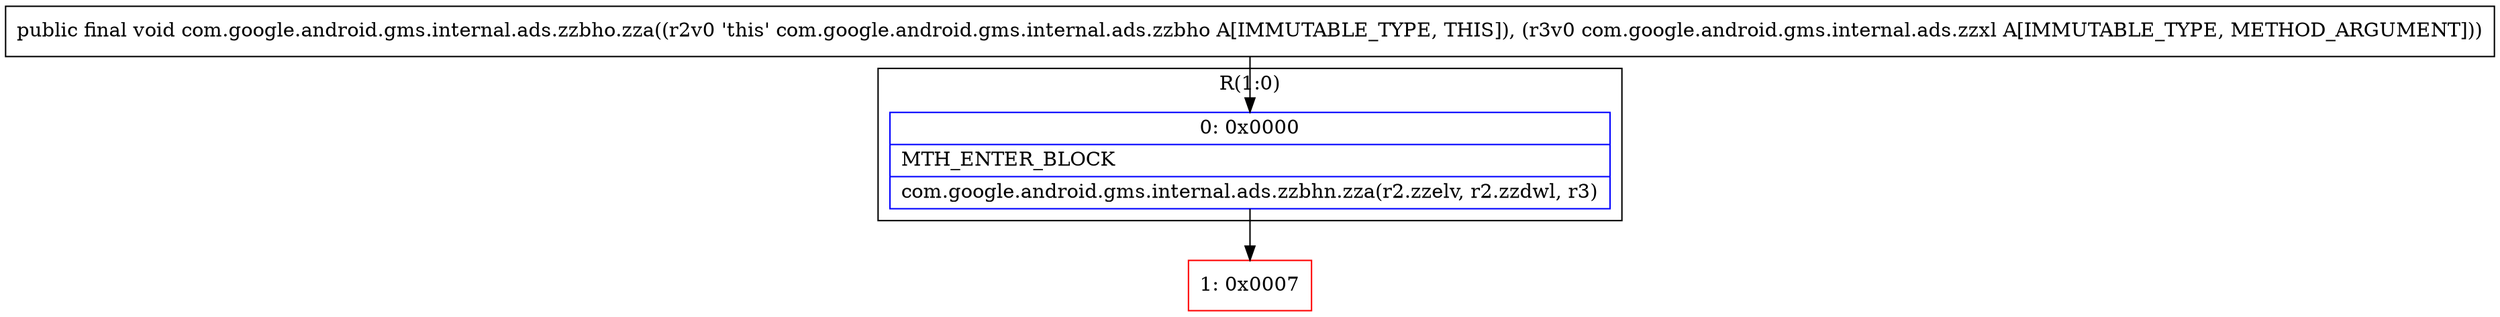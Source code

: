 digraph "CFG forcom.google.android.gms.internal.ads.zzbho.zza(Lcom\/google\/android\/gms\/internal\/ads\/zzxl;)V" {
subgraph cluster_Region_1213281179 {
label = "R(1:0)";
node [shape=record,color=blue];
Node_0 [shape=record,label="{0\:\ 0x0000|MTH_ENTER_BLOCK\l|com.google.android.gms.internal.ads.zzbhn.zza(r2.zzelv, r2.zzdwl, r3)\l}"];
}
Node_1 [shape=record,color=red,label="{1\:\ 0x0007}"];
MethodNode[shape=record,label="{public final void com.google.android.gms.internal.ads.zzbho.zza((r2v0 'this' com.google.android.gms.internal.ads.zzbho A[IMMUTABLE_TYPE, THIS]), (r3v0 com.google.android.gms.internal.ads.zzxl A[IMMUTABLE_TYPE, METHOD_ARGUMENT])) }"];
MethodNode -> Node_0;
Node_0 -> Node_1;
}

